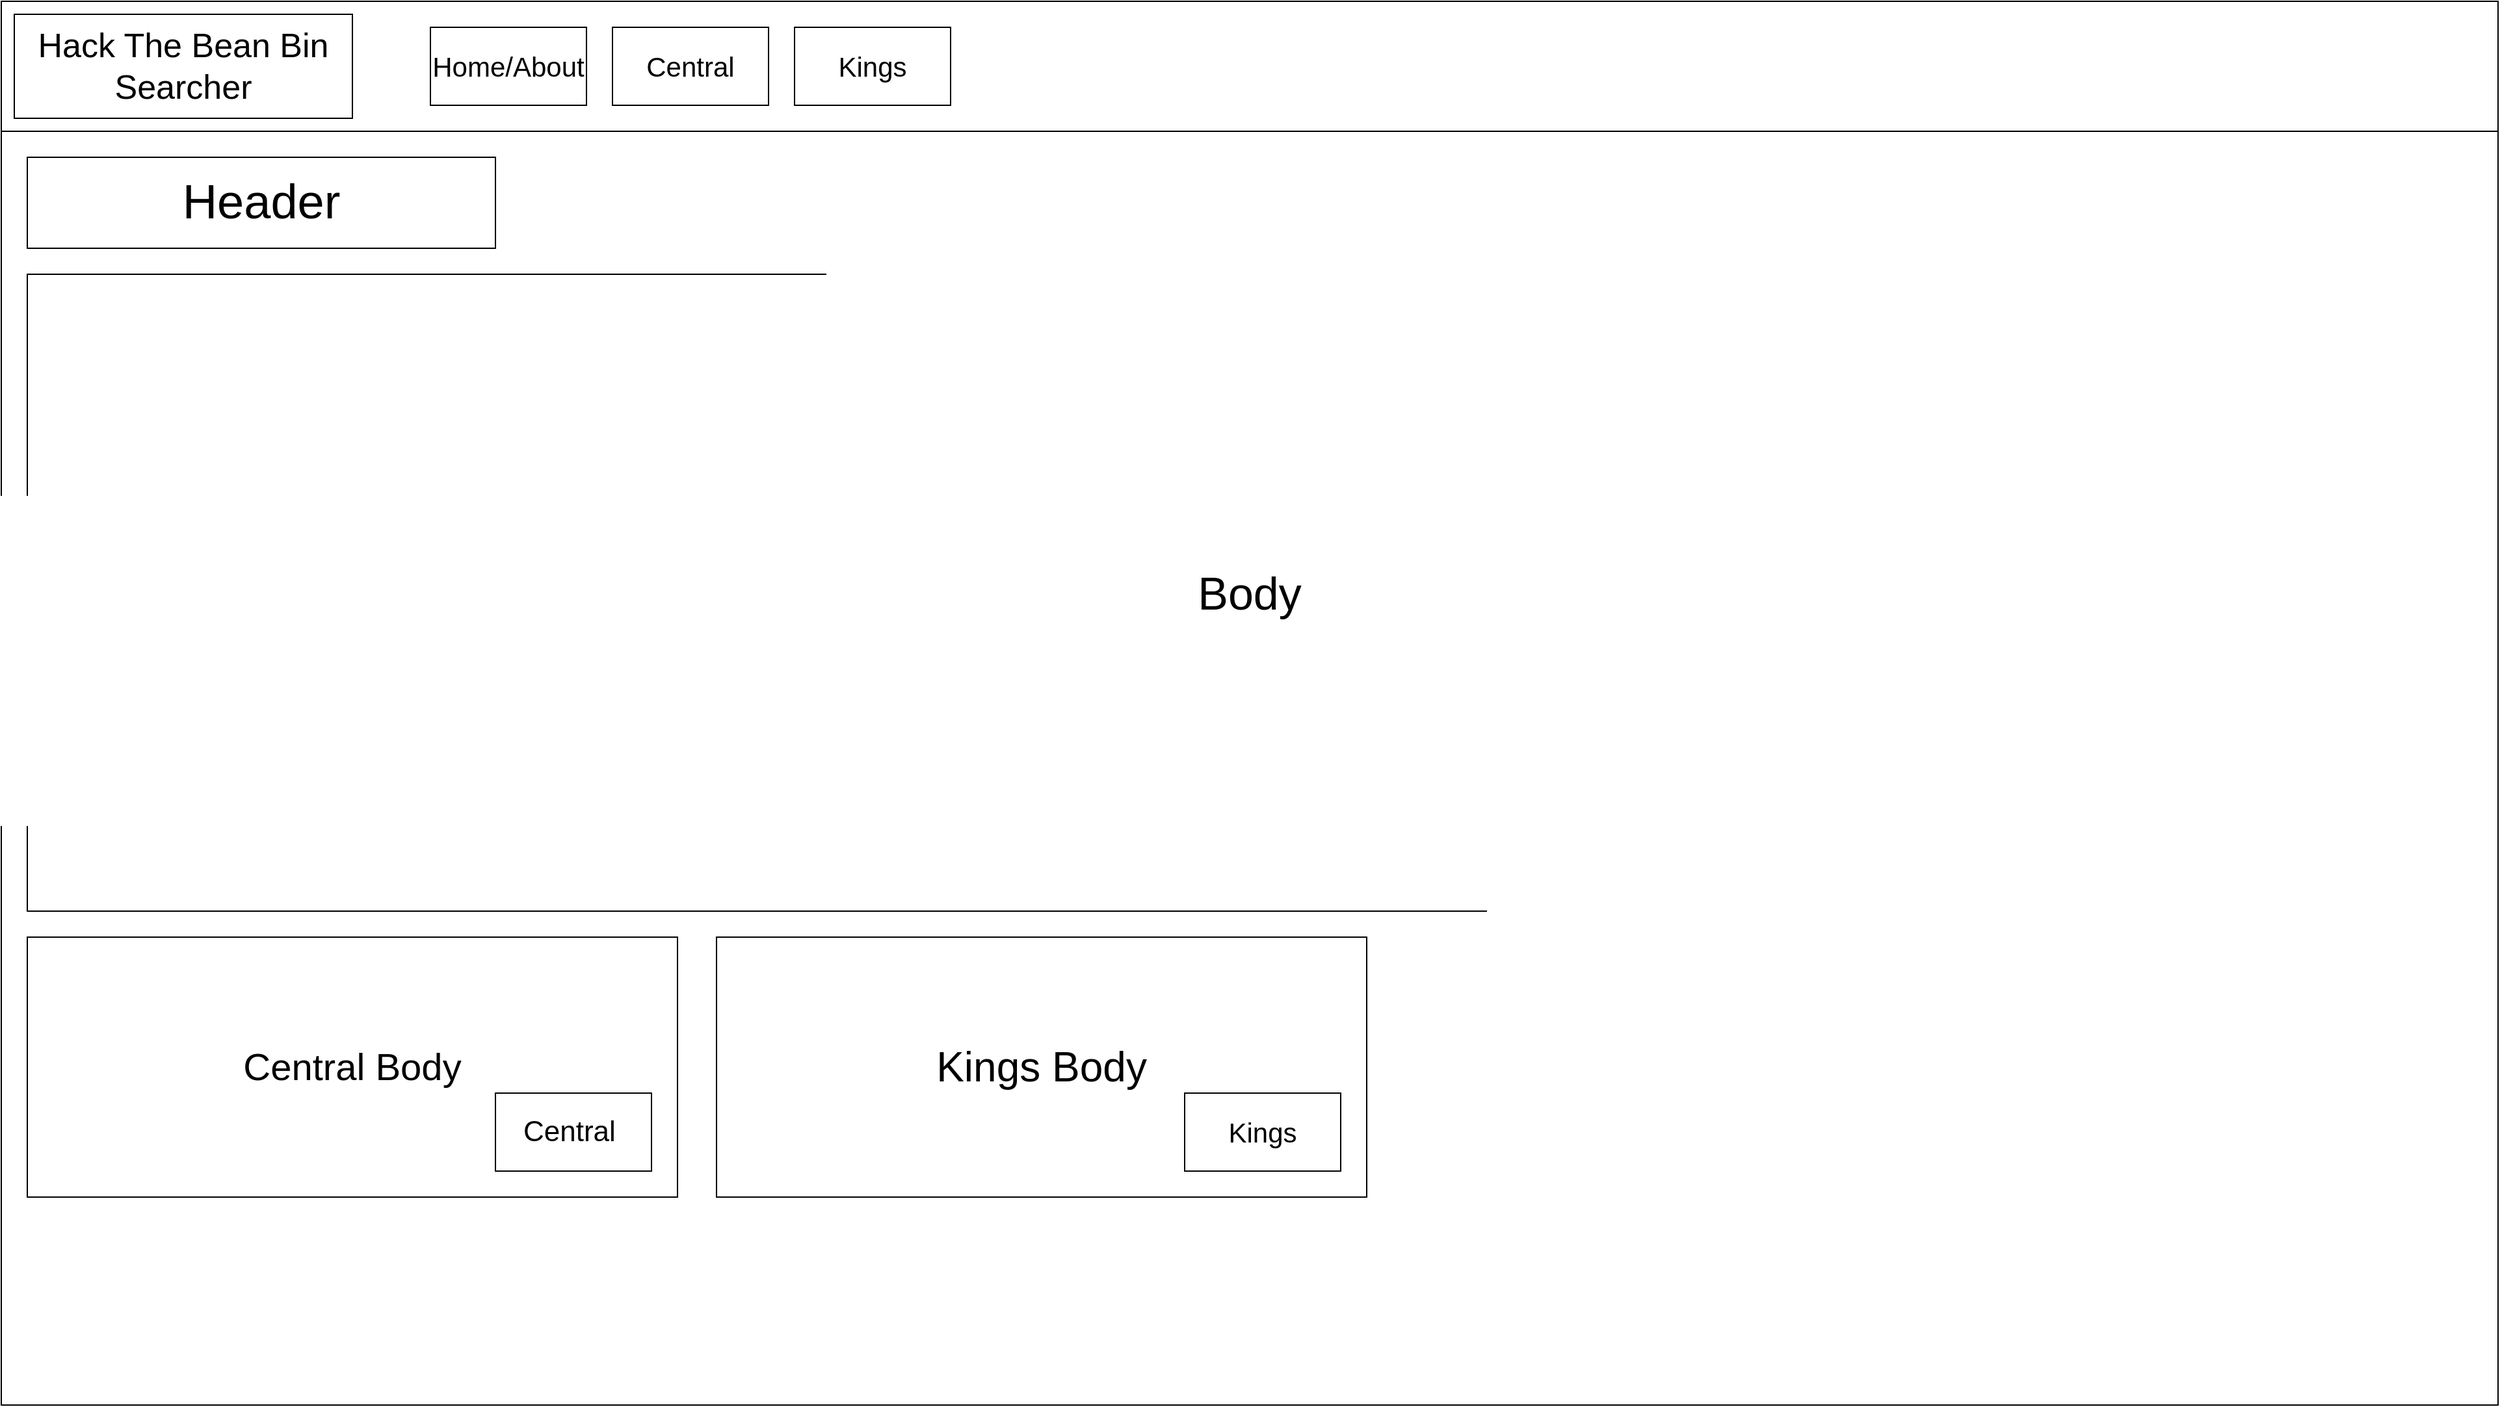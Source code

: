 <mxfile version="21.0.2" type="device"><diagram name="Page-1" id="WDlwwBoWloN3CtOnbVdF"><mxGraphModel dx="2390" dy="1313" grid="1" gridSize="10" guides="1" tooltips="1" connect="1" arrows="1" fold="1" page="1" pageScale="1" pageWidth="413" pageHeight="583" math="0" shadow="0"><root><mxCell id="0"/><mxCell id="1" parent="0"/><mxCell id="QBSDYnPI9vvARIhb0QiB-1" value="" style="rounded=0;whiteSpace=wrap;html=1;" vertex="1" parent="1"><mxGeometry x="40" y="40" width="1920" height="1080" as="geometry"/></mxCell><mxCell id="QBSDYnPI9vvARIhb0QiB-2" value="" style="rounded=0;whiteSpace=wrap;html=1;" vertex="1" parent="1"><mxGeometry x="40" y="40" width="1920" height="100" as="geometry"/></mxCell><mxCell id="QBSDYnPI9vvARIhb0QiB-3" value="&lt;font style=&quot;font-size: 26px;&quot;&gt;Hack The Bean Bin Searcher&lt;/font&gt;" style="rounded=0;whiteSpace=wrap;html=1;" vertex="1" parent="1"><mxGeometry x="50" y="50" width="260" height="80" as="geometry"/></mxCell><mxCell id="QBSDYnPI9vvARIhb0QiB-4" value="&lt;font style=&quot;font-size: 21px;&quot;&gt;Home/About&lt;/font&gt;" style="rounded=0;whiteSpace=wrap;html=1;" vertex="1" parent="1"><mxGeometry x="370" y="60" width="120" height="60" as="geometry"/></mxCell><mxCell id="QBSDYnPI9vvARIhb0QiB-5" value="&lt;font style=&quot;font-size: 21px;&quot;&gt;Central&lt;/font&gt;" style="rounded=0;whiteSpace=wrap;html=1;" vertex="1" parent="1"><mxGeometry x="510" y="60" width="120" height="60" as="geometry"/></mxCell><mxCell id="QBSDYnPI9vvARIhb0QiB-6" value="&lt;font style=&quot;font-size: 21px;&quot;&gt;Kings&lt;/font&gt;" style="rounded=0;whiteSpace=wrap;html=1;" vertex="1" parent="1"><mxGeometry x="650" y="60" width="120" height="60" as="geometry"/></mxCell><mxCell id="QBSDYnPI9vvARIhb0QiB-9" value="&lt;font style=&quot;font-size: 37px;&quot;&gt;Header&lt;/font&gt;" style="rounded=0;whiteSpace=wrap;html=1;" vertex="1" parent="1"><mxGeometry x="60" y="160" width="360" height="70" as="geometry"/></mxCell><mxCell id="QBSDYnPI9vvARIhb0QiB-10" value="&lt;font style=&quot;font-size: 35px;&quot;&gt;Body&lt;/font&gt;" style="rounded=0;whiteSpace=wrap;html=1;" vertex="1" parent="1"><mxGeometry x="60" y="250" width="1880" height="490" as="geometry"/></mxCell><mxCell id="QBSDYnPI9vvARIhb0QiB-12" value="&lt;font style=&quot;font-size: 29px;&quot;&gt;Central Body&lt;/font&gt;" style="rounded=0;whiteSpace=wrap;html=1;" vertex="1" parent="1"><mxGeometry x="60" y="760" width="500" height="200" as="geometry"/></mxCell><mxCell id="QBSDYnPI9vvARIhb0QiB-13" value="&lt;font style=&quot;font-size: 22px;&quot;&gt;Central&amp;nbsp;&lt;/font&gt;" style="rounded=0;whiteSpace=wrap;html=1;" vertex="1" parent="1"><mxGeometry x="420" y="880" width="120" height="60" as="geometry"/></mxCell><mxCell id="QBSDYnPI9vvARIhb0QiB-14" value="&lt;font style=&quot;font-size: 32px;&quot;&gt;Kings Body&lt;/font&gt;" style="rounded=0;whiteSpace=wrap;html=1;" vertex="1" parent="1"><mxGeometry x="590" y="760" width="500" height="200" as="geometry"/></mxCell><mxCell id="QBSDYnPI9vvARIhb0QiB-15" value="&lt;font style=&quot;font-size: 21px;&quot;&gt;Kings&lt;/font&gt;" style="rounded=0;whiteSpace=wrap;html=1;" vertex="1" parent="1"><mxGeometry x="950" y="880" width="120" height="60" as="geometry"/></mxCell></root></mxGraphModel></diagram></mxfile>
